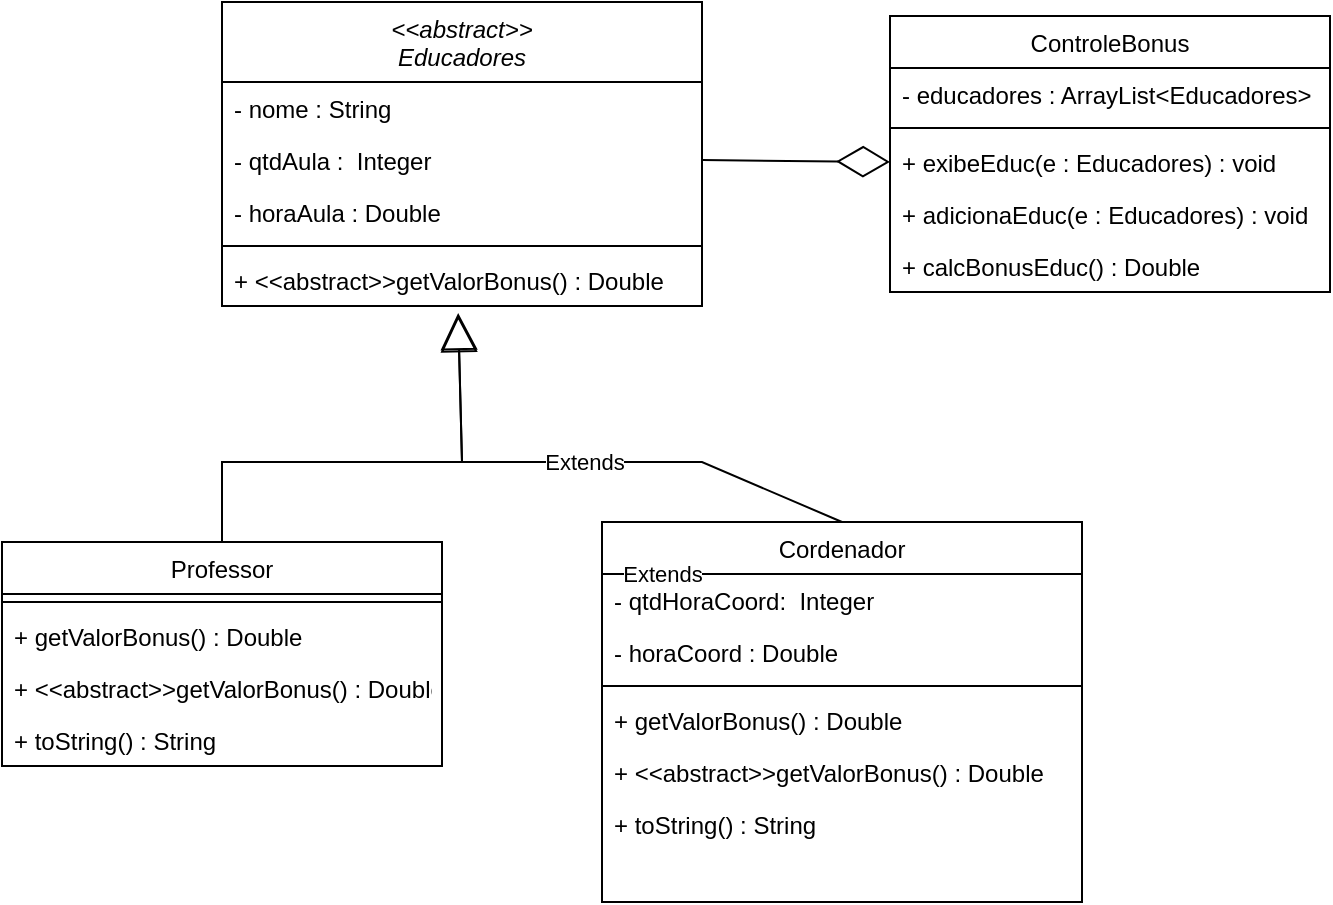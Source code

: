 <mxfile version="20.2.3" type="github">
  <diagram id="C5RBs43oDa-KdzZeNtuy" name="Page-1">
    <mxGraphModel dx="974" dy="564" grid="1" gridSize="10" guides="1" tooltips="1" connect="1" arrows="1" fold="1" page="1" pageScale="1" pageWidth="827" pageHeight="1169" math="0" shadow="0">
      <root>
        <mxCell id="WIyWlLk6GJQsqaUBKTNV-0" />
        <mxCell id="WIyWlLk6GJQsqaUBKTNV-1" parent="WIyWlLk6GJQsqaUBKTNV-0" />
        <mxCell id="VqZJy_auJJEhKvovvfIU-0" value="Cordenador" style="swimlane;fontStyle=0;align=center;verticalAlign=top;childLayout=stackLayout;horizontal=1;startSize=26;horizontalStack=0;resizeParent=1;resizeLast=0;collapsible=1;marginBottom=0;rounded=0;shadow=0;strokeWidth=1;" vertex="1" parent="WIyWlLk6GJQsqaUBKTNV-1">
          <mxGeometry x="360" y="300" width="240" height="190" as="geometry">
            <mxRectangle x="130" y="380" width="160" height="26" as="alternateBounds" />
          </mxGeometry>
        </mxCell>
        <mxCell id="VqZJy_auJJEhKvovvfIU-2" value="- qtdHoraCoord:  Integer" style="text;align=left;verticalAlign=top;spacingLeft=4;spacingRight=4;overflow=hidden;rotatable=0;points=[[0,0.5],[1,0.5]];portConstraint=eastwest;" vertex="1" parent="VqZJy_auJJEhKvovvfIU-0">
          <mxGeometry y="26" width="240" height="26" as="geometry" />
        </mxCell>
        <mxCell id="VqZJy_auJJEhKvovvfIU-3" value="- horaCoord : Double" style="text;align=left;verticalAlign=top;spacingLeft=4;spacingRight=4;overflow=hidden;rotatable=0;points=[[0,0.5],[1,0.5]];portConstraint=eastwest;" vertex="1" parent="VqZJy_auJJEhKvovvfIU-0">
          <mxGeometry y="52" width="240" height="26" as="geometry" />
        </mxCell>
        <mxCell id="VqZJy_auJJEhKvovvfIU-4" value="" style="line;html=1;strokeWidth=1;align=left;verticalAlign=middle;spacingTop=-1;spacingLeft=3;spacingRight=3;rotatable=0;labelPosition=right;points=[];portConstraint=eastwest;" vertex="1" parent="VqZJy_auJJEhKvovvfIU-0">
          <mxGeometry y="78" width="240" height="8" as="geometry" />
        </mxCell>
        <mxCell id="VqZJy_auJJEhKvovvfIU-5" value="+ getValorBonus() : Double" style="text;align=left;verticalAlign=top;spacingLeft=4;spacingRight=4;overflow=hidden;rotatable=0;points=[[0,0.5],[1,0.5]];portConstraint=eastwest;" vertex="1" parent="VqZJy_auJJEhKvovvfIU-0">
          <mxGeometry y="86" width="240" height="26" as="geometry" />
        </mxCell>
        <mxCell id="VqZJy_auJJEhKvovvfIU-30" value="+ &lt;&lt;abstract&gt;&gt;getValorBonus() : Double" style="text;align=left;verticalAlign=top;spacingLeft=4;spacingRight=4;overflow=hidden;rotatable=0;points=[[0,0.5],[1,0.5]];portConstraint=eastwest;" vertex="1" parent="VqZJy_auJJEhKvovvfIU-0">
          <mxGeometry y="112" width="240" height="26" as="geometry" />
        </mxCell>
        <mxCell id="VqZJy_auJJEhKvovvfIU-6" value="+ toString() : String" style="text;align=left;verticalAlign=top;spacingLeft=4;spacingRight=4;overflow=hidden;rotatable=0;points=[[0,0.5],[1,0.5]];portConstraint=eastwest;" vertex="1" parent="VqZJy_auJJEhKvovvfIU-0">
          <mxGeometry y="138" width="240" height="26" as="geometry" />
        </mxCell>
        <mxCell id="VqZJy_auJJEhKvovvfIU-7" value="Professor" style="swimlane;fontStyle=0;align=center;verticalAlign=top;childLayout=stackLayout;horizontal=1;startSize=26;horizontalStack=0;resizeParent=1;resizeLast=0;collapsible=1;marginBottom=0;rounded=0;shadow=0;strokeWidth=1;" vertex="1" parent="WIyWlLk6GJQsqaUBKTNV-1">
          <mxGeometry x="60" y="310" width="220" height="112" as="geometry">
            <mxRectangle x="340" y="380" width="170" height="26" as="alternateBounds" />
          </mxGeometry>
        </mxCell>
        <mxCell id="VqZJy_auJJEhKvovvfIU-11" value="" style="line;html=1;strokeWidth=1;align=left;verticalAlign=middle;spacingTop=-1;spacingLeft=3;spacingRight=3;rotatable=0;labelPosition=right;points=[];portConstraint=eastwest;" vertex="1" parent="VqZJy_auJJEhKvovvfIU-7">
          <mxGeometry y="26" width="220" height="8" as="geometry" />
        </mxCell>
        <mxCell id="VqZJy_auJJEhKvovvfIU-12" value="+ getValorBonus() : Double" style="text;align=left;verticalAlign=top;spacingLeft=4;spacingRight=4;overflow=hidden;rotatable=0;points=[[0,0.5],[1,0.5]];portConstraint=eastwest;" vertex="1" parent="VqZJy_auJJEhKvovvfIU-7">
          <mxGeometry y="34" width="220" height="26" as="geometry" />
        </mxCell>
        <mxCell id="VqZJy_auJJEhKvovvfIU-29" value="+ &lt;&lt;abstract&gt;&gt;getValorBonus() : Double" style="text;align=left;verticalAlign=top;spacingLeft=4;spacingRight=4;overflow=hidden;rotatable=0;points=[[0,0.5],[1,0.5]];portConstraint=eastwest;" vertex="1" parent="VqZJy_auJJEhKvovvfIU-7">
          <mxGeometry y="60" width="220" height="26" as="geometry" />
        </mxCell>
        <mxCell id="VqZJy_auJJEhKvovvfIU-13" value="+ toString() : String" style="text;align=left;verticalAlign=top;spacingLeft=4;spacingRight=4;overflow=hidden;rotatable=0;points=[[0,0.5],[1,0.5]];portConstraint=eastwest;" vertex="1" parent="VqZJy_auJJEhKvovvfIU-7">
          <mxGeometry y="86" width="220" height="26" as="geometry" />
        </mxCell>
        <mxCell id="VqZJy_auJJEhKvovvfIU-14" value="ControleBonus" style="swimlane;fontStyle=0;align=center;verticalAlign=top;childLayout=stackLayout;horizontal=1;startSize=26;horizontalStack=0;resizeParent=1;resizeLast=0;collapsible=1;marginBottom=0;rounded=0;shadow=0;strokeWidth=1;" vertex="1" parent="WIyWlLk6GJQsqaUBKTNV-1">
          <mxGeometry x="504" y="47" width="220" height="138" as="geometry">
            <mxRectangle x="550" y="140" width="160" height="26" as="alternateBounds" />
          </mxGeometry>
        </mxCell>
        <mxCell id="VqZJy_auJJEhKvovvfIU-15" value="- educadores : ArrayList&lt;Educadores&gt;" style="text;align=left;verticalAlign=top;spacingLeft=4;spacingRight=4;overflow=hidden;rotatable=0;points=[[0,0.5],[1,0.5]];portConstraint=eastwest;" vertex="1" parent="VqZJy_auJJEhKvovvfIU-14">
          <mxGeometry y="26" width="220" height="26" as="geometry" />
        </mxCell>
        <mxCell id="VqZJy_auJJEhKvovvfIU-16" value="" style="line;html=1;strokeWidth=1;align=left;verticalAlign=middle;spacingTop=-1;spacingLeft=3;spacingRight=3;rotatable=0;labelPosition=right;points=[];portConstraint=eastwest;" vertex="1" parent="VqZJy_auJJEhKvovvfIU-14">
          <mxGeometry y="52" width="220" height="8" as="geometry" />
        </mxCell>
        <mxCell id="VqZJy_auJJEhKvovvfIU-17" value="+ exibeEduc(e : Educadores) : void" style="text;align=left;verticalAlign=top;spacingLeft=4;spacingRight=4;overflow=hidden;rotatable=0;points=[[0,0.5],[1,0.5]];portConstraint=eastwest;" vertex="1" parent="VqZJy_auJJEhKvovvfIU-14">
          <mxGeometry y="60" width="220" height="26" as="geometry" />
        </mxCell>
        <mxCell id="VqZJy_auJJEhKvovvfIU-18" value="+ adicionaEduc(e : Educadores) : void" style="text;align=left;verticalAlign=top;spacingLeft=4;spacingRight=4;overflow=hidden;rotatable=0;points=[[0,0.5],[1,0.5]];portConstraint=eastwest;" vertex="1" parent="VqZJy_auJJEhKvovvfIU-14">
          <mxGeometry y="86" width="220" height="26" as="geometry" />
        </mxCell>
        <mxCell id="VqZJy_auJJEhKvovvfIU-19" value="+ calcBonusEduc() : Double" style="text;align=left;verticalAlign=top;spacingLeft=4;spacingRight=4;overflow=hidden;rotatable=0;points=[[0,0.5],[1,0.5]];portConstraint=eastwest;" vertex="1" parent="VqZJy_auJJEhKvovvfIU-14">
          <mxGeometry y="112" width="220" height="26" as="geometry" />
        </mxCell>
        <mxCell id="VqZJy_auJJEhKvovvfIU-20" value="&lt;&lt;abstract&gt;&gt;&#xa;Educadores" style="swimlane;fontStyle=2;align=center;verticalAlign=top;childLayout=stackLayout;horizontal=1;startSize=40;horizontalStack=0;resizeParent=1;resizeLast=0;collapsible=1;marginBottom=0;rounded=0;shadow=0;strokeWidth=1;" vertex="1" parent="WIyWlLk6GJQsqaUBKTNV-1">
          <mxGeometry x="170" y="40" width="240" height="152" as="geometry">
            <mxRectangle x="230" y="140" width="160" height="26" as="alternateBounds" />
          </mxGeometry>
        </mxCell>
        <mxCell id="VqZJy_auJJEhKvovvfIU-8" value="- nome : String" style="text;align=left;verticalAlign=top;spacingLeft=4;spacingRight=4;overflow=hidden;rotatable=0;points=[[0,0.5],[1,0.5]];portConstraint=eastwest;" vertex="1" parent="VqZJy_auJJEhKvovvfIU-20">
          <mxGeometry y="40" width="240" height="26" as="geometry" />
        </mxCell>
        <mxCell id="VqZJy_auJJEhKvovvfIU-9" value="- qtdAula :  Integer" style="text;align=left;verticalAlign=top;spacingLeft=4;spacingRight=4;overflow=hidden;rotatable=0;points=[[0,0.5],[1,0.5]];portConstraint=eastwest;" vertex="1" parent="VqZJy_auJJEhKvovvfIU-20">
          <mxGeometry y="66" width="240" height="26" as="geometry" />
        </mxCell>
        <mxCell id="VqZJy_auJJEhKvovvfIU-10" value="- horaAula : Double" style="text;align=left;verticalAlign=top;spacingLeft=4;spacingRight=4;overflow=hidden;rotatable=0;points=[[0,0.5],[1,0.5]];portConstraint=eastwest;" vertex="1" parent="VqZJy_auJJEhKvovvfIU-20">
          <mxGeometry y="92" width="240" height="26" as="geometry" />
        </mxCell>
        <mxCell id="VqZJy_auJJEhKvovvfIU-21" value="" style="line;html=1;strokeWidth=1;align=left;verticalAlign=middle;spacingTop=-1;spacingLeft=3;spacingRight=3;rotatable=0;labelPosition=right;points=[];portConstraint=eastwest;" vertex="1" parent="VqZJy_auJJEhKvovvfIU-20">
          <mxGeometry y="118" width="240" height="8" as="geometry" />
        </mxCell>
        <mxCell id="VqZJy_auJJEhKvovvfIU-22" value="+ &lt;&lt;abstract&gt;&gt;getValorBonus() : Double" style="text;align=left;verticalAlign=top;spacingLeft=4;spacingRight=4;overflow=hidden;rotatable=0;points=[[0,0.5],[1,0.5]];portConstraint=eastwest;" vertex="1" parent="VqZJy_auJJEhKvovvfIU-20">
          <mxGeometry y="126" width="240" height="26" as="geometry" />
        </mxCell>
        <mxCell id="VqZJy_auJJEhKvovvfIU-25" value="" style="endArrow=diamondThin;endFill=0;endSize=24;html=1;rounded=0;entryX=0;entryY=0.5;entryDx=0;entryDy=0;exitX=1;exitY=0.5;exitDx=0;exitDy=0;" edge="1" parent="WIyWlLk6GJQsqaUBKTNV-1" source="VqZJy_auJJEhKvovvfIU-9" target="VqZJy_auJJEhKvovvfIU-17">
          <mxGeometry width="160" relative="1" as="geometry">
            <mxPoint x="420" y="350" as="sourcePoint" />
            <mxPoint x="580" y="350" as="targetPoint" />
          </mxGeometry>
        </mxCell>
        <mxCell id="VqZJy_auJJEhKvovvfIU-26" value="Extends" style="endArrow=block;endSize=16;endFill=0;html=1;rounded=0;exitX=0.5;exitY=0;exitDx=0;exitDy=0;entryX=0.492;entryY=1.176;entryDx=0;entryDy=0;entryPerimeter=0;" edge="1" parent="WIyWlLk6GJQsqaUBKTNV-1" source="VqZJy_auJJEhKvovvfIU-7" target="VqZJy_auJJEhKvovvfIU-22">
          <mxGeometry x="-1" y="-220" width="160" relative="1" as="geometry">
            <mxPoint x="380" y="220" as="sourcePoint" />
            <mxPoint x="280" y="150" as="targetPoint" />
            <Array as="points">
              <mxPoint x="170" y="270" />
              <mxPoint x="280" y="270" />
              <mxPoint x="290" y="270" />
            </Array>
            <mxPoint y="16" as="offset" />
          </mxGeometry>
        </mxCell>
        <mxCell id="VqZJy_auJJEhKvovvfIU-27" value="Extends" style="endArrow=block;endSize=16;endFill=0;html=1;rounded=0;exitX=0.5;exitY=0;exitDx=0;exitDy=0;entryX=0.492;entryY=1.133;entryDx=0;entryDy=0;entryPerimeter=0;" edge="1" parent="WIyWlLk6GJQsqaUBKTNV-1" source="VqZJy_auJJEhKvovvfIU-0" target="VqZJy_auJJEhKvovvfIU-22">
          <mxGeometry width="160" relative="1" as="geometry">
            <mxPoint x="450" y="350" as="sourcePoint" />
            <mxPoint x="280" y="150" as="targetPoint" />
            <Array as="points">
              <mxPoint x="410" y="270" />
              <mxPoint x="290" y="270" />
            </Array>
          </mxGeometry>
        </mxCell>
      </root>
    </mxGraphModel>
  </diagram>
</mxfile>
